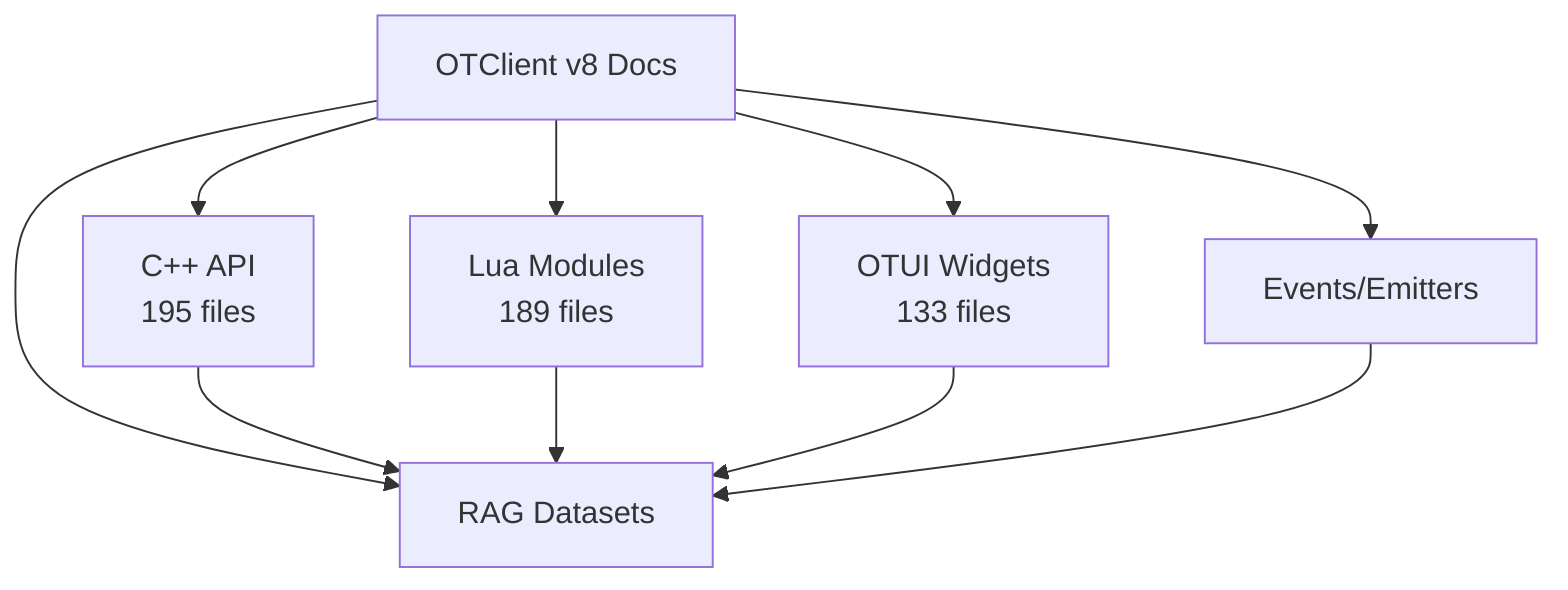 graph TD
    Root[OTClient v8 Docs]
    API[C++ API<br/>195 files]
    Lua[Lua Modules<br/>189 files]
    UI[OTUI Widgets<br/>133 files]
    Events[Events/Emitters]
    Datasets[RAG Datasets]
    
    Root --> API
    Root --> Lua
    Root --> UI
    Root --> Events
    Root --> Datasets
    
    API --> Datasets
    Lua --> Datasets
    UI --> Datasets
    Events --> Datasets